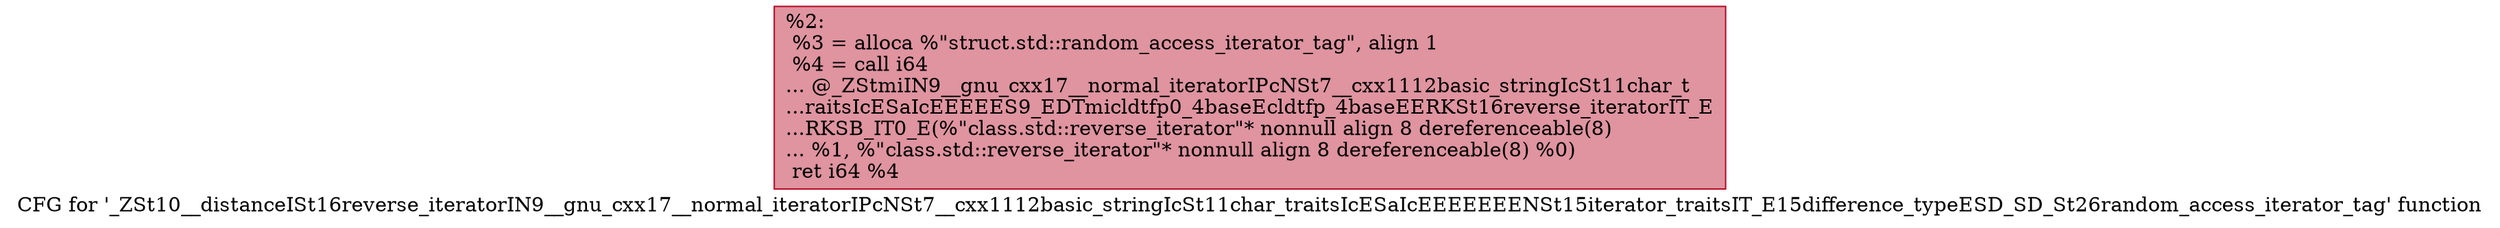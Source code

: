 digraph "CFG for '_ZSt10__distanceISt16reverse_iteratorIN9__gnu_cxx17__normal_iteratorIPcNSt7__cxx1112basic_stringIcSt11char_traitsIcESaIcEEEEEEENSt15iterator_traitsIT_E15difference_typeESD_SD_St26random_access_iterator_tag' function" {
	label="CFG for '_ZSt10__distanceISt16reverse_iteratorIN9__gnu_cxx17__normal_iteratorIPcNSt7__cxx1112basic_stringIcSt11char_traitsIcESaIcEEEEEEENSt15iterator_traitsIT_E15difference_typeESD_SD_St26random_access_iterator_tag' function";

	Node0x56518ef9e110 [shape=record,color="#b70d28ff", style=filled, fillcolor="#b70d2870",label="{%2:\l  %3 = alloca %\"struct.std::random_access_iterator_tag\", align 1\l  %4 = call i64\l... @_ZStmiIN9__gnu_cxx17__normal_iteratorIPcNSt7__cxx1112basic_stringIcSt11char_t\l...raitsIcESaIcEEEEES9_EDTmicldtfp0_4baseEcldtfp_4baseEERKSt16reverse_iteratorIT_E\l...RKSB_IT0_E(%\"class.std::reverse_iterator\"* nonnull align 8 dereferenceable(8)\l... %1, %\"class.std::reverse_iterator\"* nonnull align 8 dereferenceable(8) %0)\l  ret i64 %4\l}"];
}
